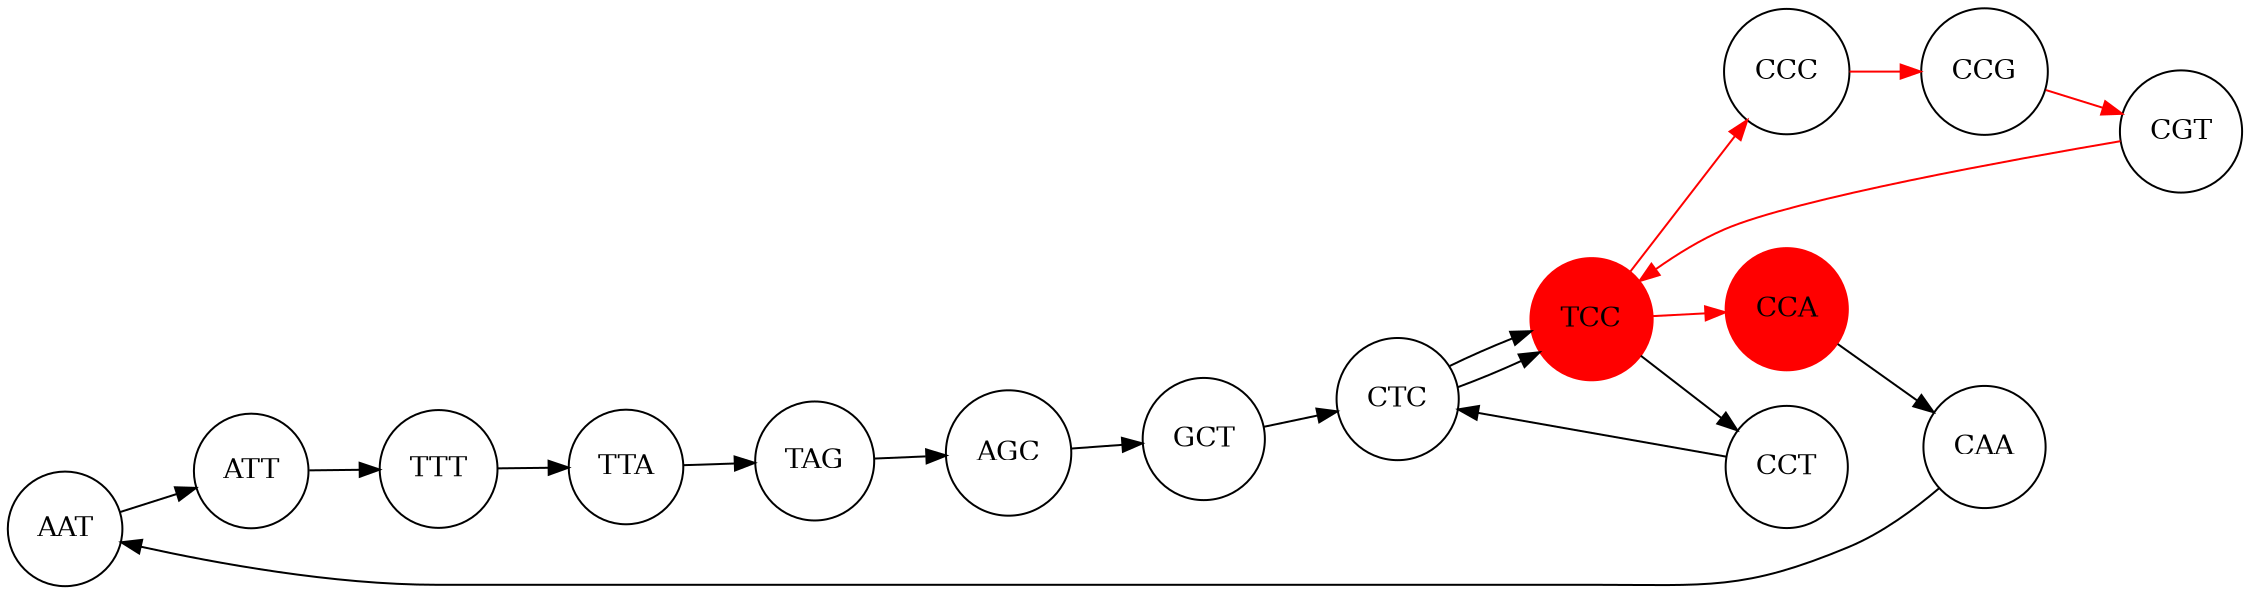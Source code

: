 digraph {
	constraint=false rankdir=LR size=15
	node [shape=circle]
	AAT
	AGC
	ATT
	CAA
	CCA [color=red style=filled]
	CCC
	CCG
	CCT
	CGT
	CTC
	GCT
	TAG
	TCC [color=red style=filled]
	TTA
	TTT
	TCC -> CCT
	CCT -> CTC
	CTC -> TCC
	CTC -> TCC
	CCA -> CAA
	CAA -> AAT
	AAT -> ATT
	ATT -> TTT
	TTT -> TTA
	TTA -> TAG
	TAG -> AGC
	AGC -> GCT
	GCT -> CTC
	edge [color=red]
	TCC -> CCC
	TCC -> CCA
	CCC -> CCG
	CCG -> CGT
	CGT -> TCC
}
